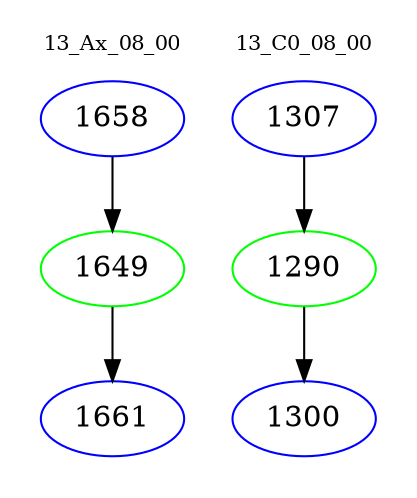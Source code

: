 digraph{
subgraph cluster_0 {
color = white
label = "13_Ax_08_00";
fontsize=10;
T0_1658 [label="1658", color="blue"]
T0_1658 -> T0_1649 [color="black"]
T0_1649 [label="1649", color="green"]
T0_1649 -> T0_1661 [color="black"]
T0_1661 [label="1661", color="blue"]
}
subgraph cluster_1 {
color = white
label = "13_C0_08_00";
fontsize=10;
T1_1307 [label="1307", color="blue"]
T1_1307 -> T1_1290 [color="black"]
T1_1290 [label="1290", color="green"]
T1_1290 -> T1_1300 [color="black"]
T1_1300 [label="1300", color="blue"]
}
}
